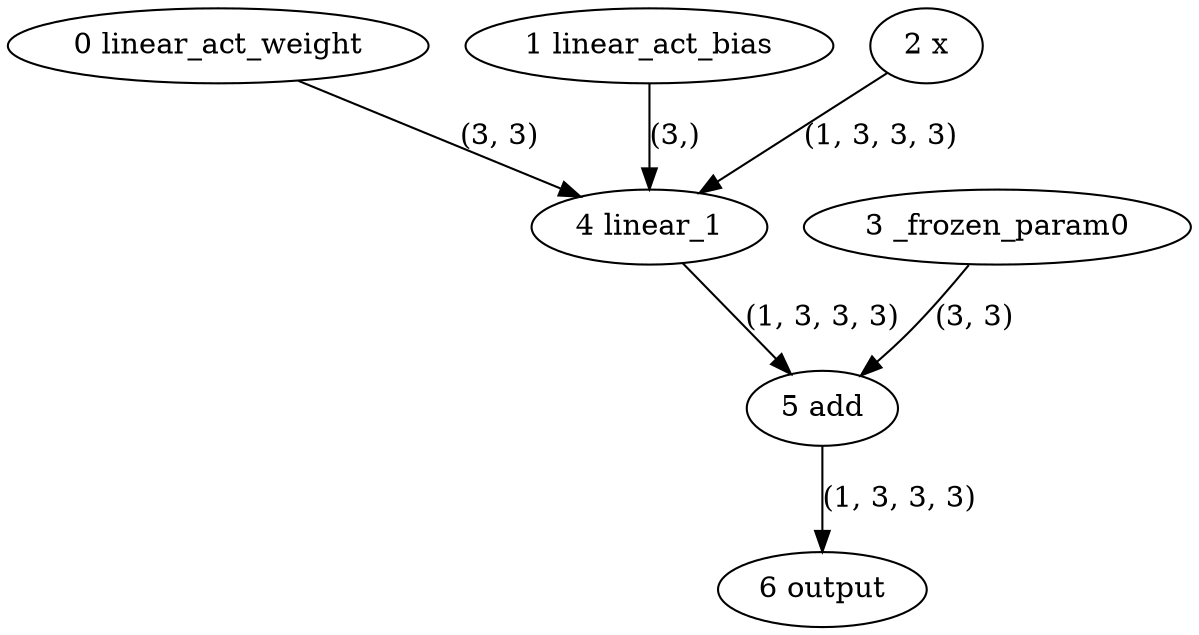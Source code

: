 strict digraph  {
"0 linear_act_weight" [id=0, type=get_attr];
"1 linear_act_bias" [id=1, type=get_attr];
"2 x" [id=2, type=input];
"3 _frozen_param0" [id=3, type=get_attr];
"4 linear_1" [id=4, type=linear];
"5 add" [id=5, type=add];
"6 output" [id=6, type=output];
"0 linear_act_weight" -> "4 linear_1"  [label="(3, 3)", style=solid];
"1 linear_act_bias" -> "4 linear_1"  [label="(3,)", style=solid];
"2 x" -> "4 linear_1"  [label="(1, 3, 3, 3)", style=solid];
"3 _frozen_param0" -> "5 add"  [label="(3, 3)", style=solid];
"4 linear_1" -> "5 add"  [label="(1, 3, 3, 3)", style=solid];
"5 add" -> "6 output"  [label="(1, 3, 3, 3)", style=solid];
}
